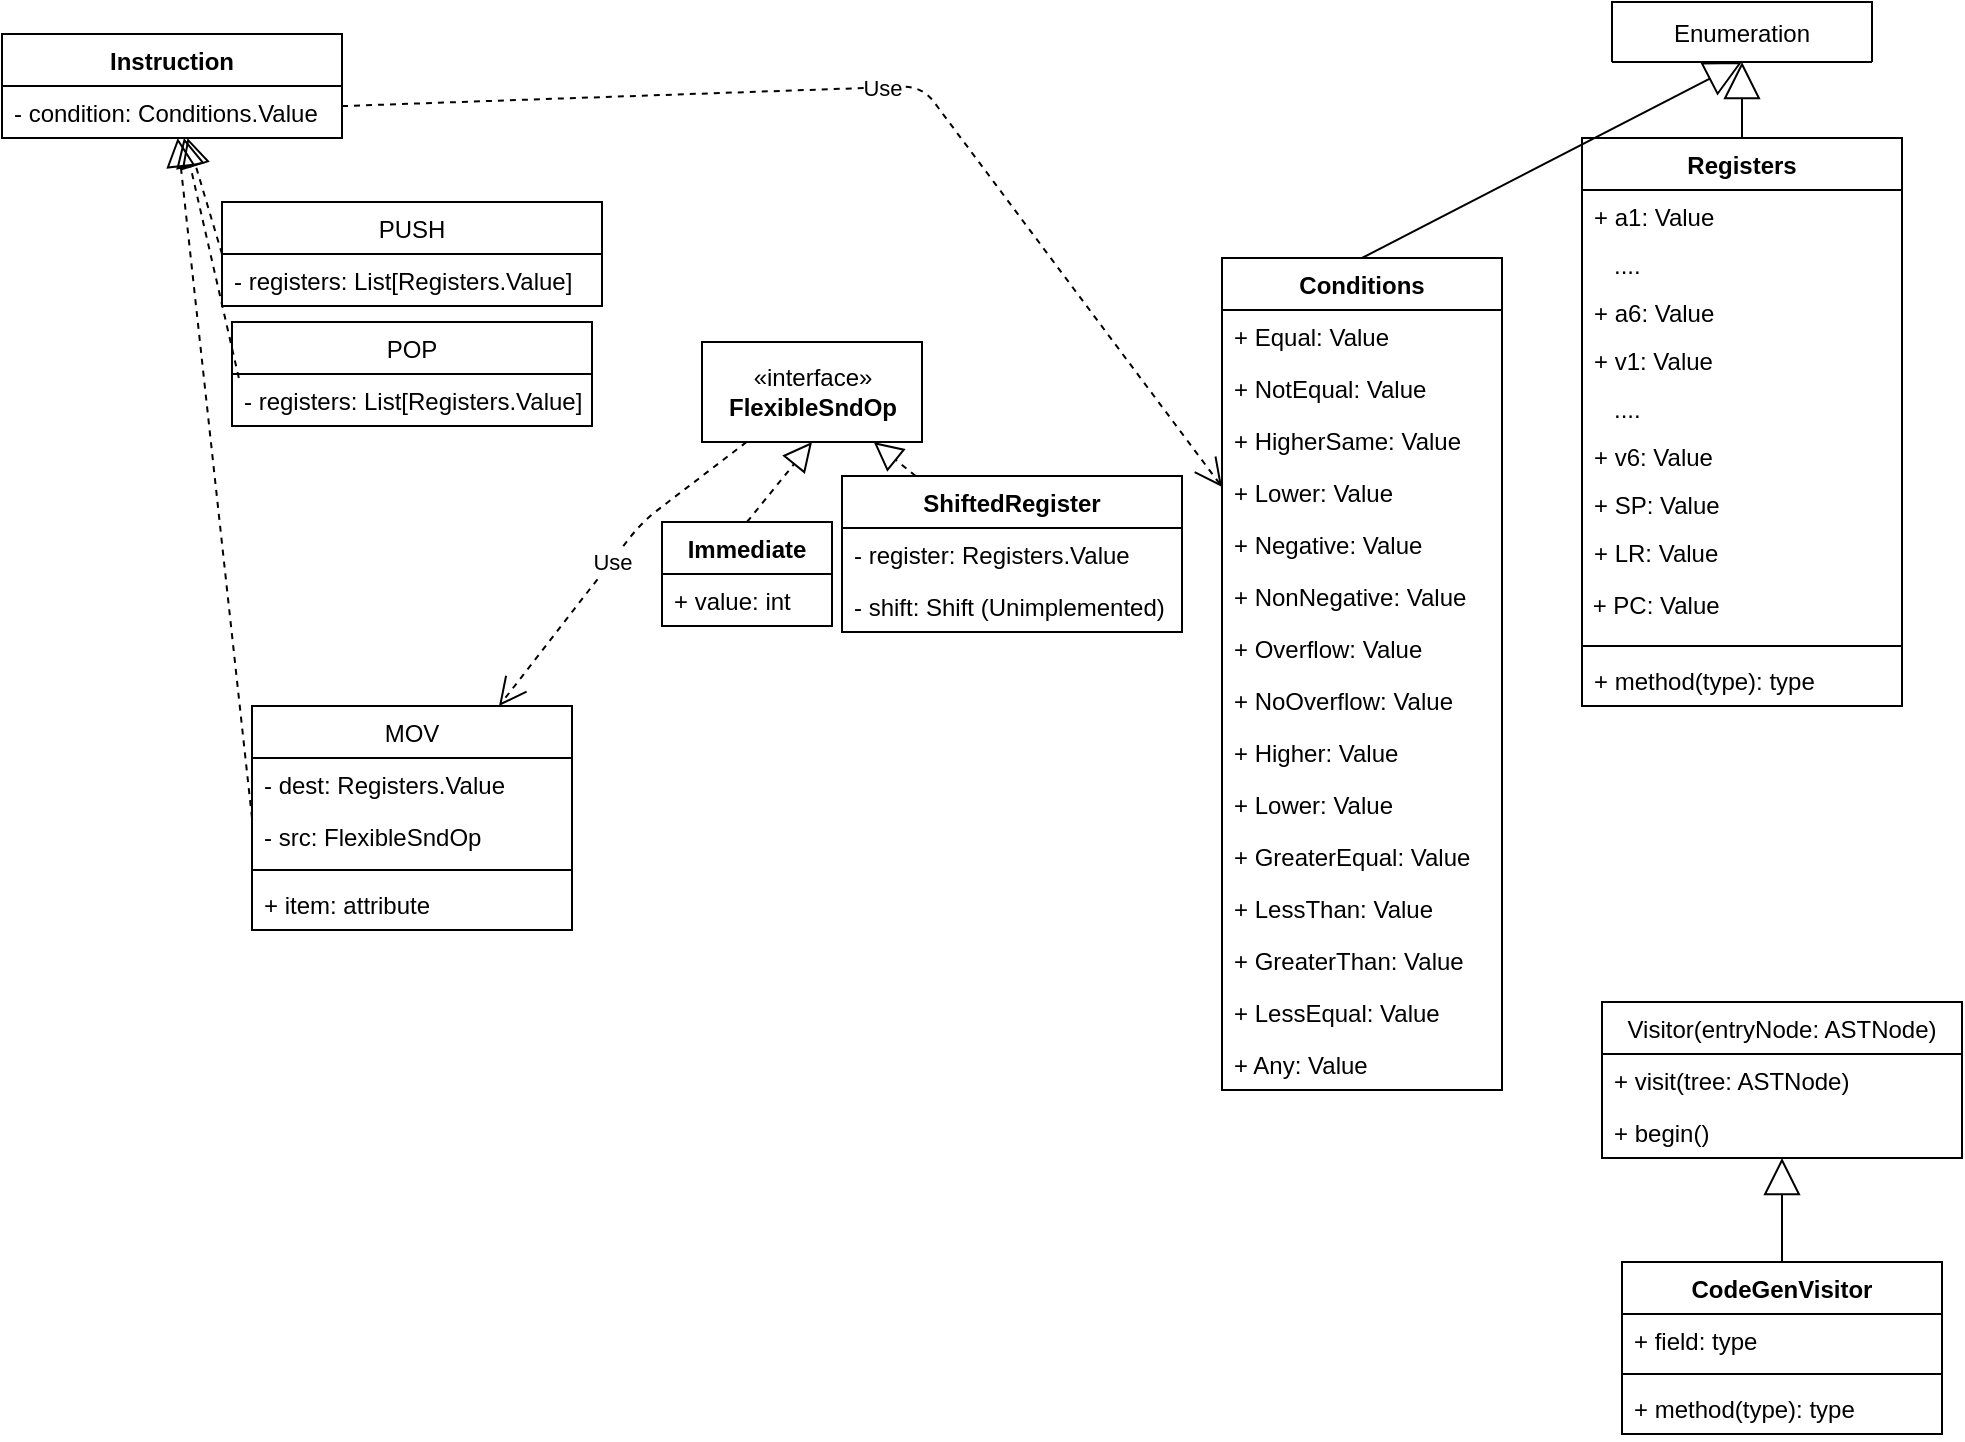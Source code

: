 <mxfile version="12.7.0" type="device"><diagram id="C5RBs43oDa-KdzZeNtuy" name="Page-1"><mxGraphModel dx="1355" dy="725" grid="1" gridSize="10" guides="1" tooltips="1" connect="1" arrows="1" fold="1" page="1" pageScale="1" pageWidth="1654" pageHeight="1169" math="0" shadow="0"><root><mxCell id="WIyWlLk6GJQsqaUBKTNV-0"/><mxCell id="WIyWlLk6GJQsqaUBKTNV-1" parent="WIyWlLk6GJQsqaUBKTNV-0"/><mxCell id="_o6cp8vwqHWBX1UMUUxe-0" value="CodeGenVisitor" style="swimlane;fontStyle=1;align=center;verticalAlign=top;childLayout=stackLayout;horizontal=1;startSize=26;horizontalStack=0;resizeParent=1;resizeParentMax=0;resizeLast=0;collapsible=1;marginBottom=0;" vertex="1" parent="WIyWlLk6GJQsqaUBKTNV-1"><mxGeometry x="810" y="640" width="160" height="86" as="geometry"/></mxCell><mxCell id="_o6cp8vwqHWBX1UMUUxe-1" value="+ field: type" style="text;strokeColor=none;fillColor=none;align=left;verticalAlign=top;spacingLeft=4;spacingRight=4;overflow=hidden;rotatable=0;points=[[0,0.5],[1,0.5]];portConstraint=eastwest;" vertex="1" parent="_o6cp8vwqHWBX1UMUUxe-0"><mxGeometry y="26" width="160" height="26" as="geometry"/></mxCell><mxCell id="_o6cp8vwqHWBX1UMUUxe-2" value="" style="line;strokeWidth=1;fillColor=none;align=left;verticalAlign=middle;spacingTop=-1;spacingLeft=3;spacingRight=3;rotatable=0;labelPosition=right;points=[];portConstraint=eastwest;" vertex="1" parent="_o6cp8vwqHWBX1UMUUxe-0"><mxGeometry y="52" width="160" height="8" as="geometry"/></mxCell><mxCell id="_o6cp8vwqHWBX1UMUUxe-3" value="+ method(type): type" style="text;strokeColor=none;fillColor=none;align=left;verticalAlign=top;spacingLeft=4;spacingRight=4;overflow=hidden;rotatable=0;points=[[0,0.5],[1,0.5]];portConstraint=eastwest;" vertex="1" parent="_o6cp8vwqHWBX1UMUUxe-0"><mxGeometry y="60" width="160" height="26" as="geometry"/></mxCell><mxCell id="_o6cp8vwqHWBX1UMUUxe-4" value="Visitor(entryNode: ASTNode)" style="swimlane;fontStyle=0;childLayout=stackLayout;horizontal=1;startSize=26;fillColor=none;horizontalStack=0;resizeParent=1;resizeParentMax=0;resizeLast=0;collapsible=1;marginBottom=0;" vertex="1" parent="WIyWlLk6GJQsqaUBKTNV-1"><mxGeometry x="800" y="510" width="180" height="78" as="geometry"/></mxCell><mxCell id="_o6cp8vwqHWBX1UMUUxe-5" value="+ visit(tree: ASTNode)" style="text;strokeColor=none;fillColor=none;align=left;verticalAlign=top;spacingLeft=4;spacingRight=4;overflow=hidden;rotatable=0;points=[[0,0.5],[1,0.5]];portConstraint=eastwest;" vertex="1" parent="_o6cp8vwqHWBX1UMUUxe-4"><mxGeometry y="26" width="180" height="26" as="geometry"/></mxCell><mxCell id="_o6cp8vwqHWBX1UMUUxe-6" value="+ begin()" style="text;strokeColor=none;fillColor=none;align=left;verticalAlign=top;spacingLeft=4;spacingRight=4;overflow=hidden;rotatable=0;points=[[0,0.5],[1,0.5]];portConstraint=eastwest;" vertex="1" parent="_o6cp8vwqHWBX1UMUUxe-4"><mxGeometry y="52" width="180" height="26" as="geometry"/></mxCell><mxCell id="_o6cp8vwqHWBX1UMUUxe-9" value="" style="endArrow=block;endSize=16;endFill=0;html=1;exitX=0.5;exitY=0;exitDx=0;exitDy=0;" edge="1" parent="WIyWlLk6GJQsqaUBKTNV-1" source="_o6cp8vwqHWBX1UMUUxe-0" target="_o6cp8vwqHWBX1UMUUxe-6"><mxGeometry width="160" relative="1" as="geometry"><mxPoint x="390" y="270" as="sourcePoint"/><mxPoint x="300" y="430" as="targetPoint"/></mxGeometry></mxCell><mxCell id="_o6cp8vwqHWBX1UMUUxe-14" value="Registers" style="swimlane;fontStyle=1;align=center;verticalAlign=top;childLayout=stackLayout;horizontal=1;startSize=26;horizontalStack=0;resizeParent=1;resizeParentMax=0;resizeLast=0;collapsible=1;marginBottom=0;" vertex="1" parent="WIyWlLk6GJQsqaUBKTNV-1"><mxGeometry x="790" y="78" width="160" height="284" as="geometry"/></mxCell><mxCell id="_o6cp8vwqHWBX1UMUUxe-15" value="+ a1: Value" style="text;strokeColor=none;fillColor=none;align=left;verticalAlign=top;spacingLeft=4;spacingRight=4;overflow=hidden;rotatable=0;points=[[0,0.5],[1,0.5]];portConstraint=eastwest;" vertex="1" parent="_o6cp8vwqHWBX1UMUUxe-14"><mxGeometry y="26" width="160" height="24" as="geometry"/></mxCell><mxCell id="_o6cp8vwqHWBX1UMUUxe-28" value="   ...." style="text;strokeColor=none;fillColor=none;align=left;verticalAlign=top;spacingLeft=4;spacingRight=4;overflow=hidden;rotatable=0;points=[[0,0.5],[1,0.5]];portConstraint=eastwest;" vertex="1" parent="_o6cp8vwqHWBX1UMUUxe-14"><mxGeometry y="50" width="160" height="24" as="geometry"/></mxCell><mxCell id="_o6cp8vwqHWBX1UMUUxe-26" value="+ a6: Value" style="text;strokeColor=none;fillColor=none;align=left;verticalAlign=top;spacingLeft=4;spacingRight=4;overflow=hidden;rotatable=0;points=[[0,0.5],[1,0.5]];portConstraint=eastwest;" vertex="1" parent="_o6cp8vwqHWBX1UMUUxe-14"><mxGeometry y="74" width="160" height="24" as="geometry"/></mxCell><mxCell id="_o6cp8vwqHWBX1UMUUxe-29" value="+ v1: Value" style="text;strokeColor=none;fillColor=none;align=left;verticalAlign=top;spacingLeft=4;spacingRight=4;overflow=hidden;rotatable=0;points=[[0,0.5],[1,0.5]];portConstraint=eastwest;" vertex="1" parent="_o6cp8vwqHWBX1UMUUxe-14"><mxGeometry y="98" width="160" height="24" as="geometry"/></mxCell><mxCell id="_o6cp8vwqHWBX1UMUUxe-25" value="   ...." style="text;strokeColor=none;fillColor=none;align=left;verticalAlign=top;spacingLeft=4;spacingRight=4;overflow=hidden;rotatable=0;points=[[0,0.5],[1,0.5]];portConstraint=eastwest;" vertex="1" parent="_o6cp8vwqHWBX1UMUUxe-14"><mxGeometry y="122" width="160" height="24" as="geometry"/></mxCell><mxCell id="_o6cp8vwqHWBX1UMUUxe-27" value="+ v6: Value" style="text;strokeColor=none;fillColor=none;align=left;verticalAlign=top;spacingLeft=4;spacingRight=4;overflow=hidden;rotatable=0;points=[[0,0.5],[1,0.5]];portConstraint=eastwest;" vertex="1" parent="_o6cp8vwqHWBX1UMUUxe-14"><mxGeometry y="146" width="160" height="24" as="geometry"/></mxCell><mxCell id="_o6cp8vwqHWBX1UMUUxe-30" value="+ SP: Value" style="text;strokeColor=none;fillColor=none;align=left;verticalAlign=top;spacingLeft=4;spacingRight=4;overflow=hidden;rotatable=0;points=[[0,0.5],[1,0.5]];portConstraint=eastwest;" vertex="1" parent="_o6cp8vwqHWBX1UMUUxe-14"><mxGeometry y="170" width="160" height="24" as="geometry"/></mxCell><mxCell id="_o6cp8vwqHWBX1UMUUxe-36" value="+ LR: Value" style="text;strokeColor=none;fillColor=none;align=left;verticalAlign=top;spacingLeft=4;spacingRight=4;overflow=hidden;rotatable=0;points=[[0,0.5],[1,0.5]];portConstraint=eastwest;" vertex="1" parent="_o6cp8vwqHWBX1UMUUxe-14"><mxGeometry y="194" width="160" height="26" as="geometry"/></mxCell><mxCell id="_o6cp8vwqHWBX1UMUUxe-37" value="&amp;nbsp;+ PC: Value" style="text;html=1;" vertex="1" parent="_o6cp8vwqHWBX1UMUUxe-14"><mxGeometry y="220" width="160" height="30" as="geometry"/></mxCell><mxCell id="_o6cp8vwqHWBX1UMUUxe-16" value="" style="line;strokeWidth=1;fillColor=none;align=left;verticalAlign=middle;spacingTop=-1;spacingLeft=3;spacingRight=3;rotatable=0;labelPosition=right;points=[];portConstraint=eastwest;" vertex="1" parent="_o6cp8vwqHWBX1UMUUxe-14"><mxGeometry y="250" width="160" height="8" as="geometry"/></mxCell><mxCell id="_o6cp8vwqHWBX1UMUUxe-17" value="+ method(type): type" style="text;strokeColor=none;fillColor=none;align=left;verticalAlign=top;spacingLeft=4;spacingRight=4;overflow=hidden;rotatable=0;points=[[0,0.5],[1,0.5]];portConstraint=eastwest;" vertex="1" parent="_o6cp8vwqHWBX1UMUUxe-14"><mxGeometry y="258" width="160" height="26" as="geometry"/></mxCell><mxCell id="_o6cp8vwqHWBX1UMUUxe-18" value="Enumeration" style="swimlane;fontStyle=0;childLayout=stackLayout;horizontal=1;startSize=52;fillColor=none;horizontalStack=0;resizeParent=1;resizeParentMax=0;resizeLast=0;collapsible=1;marginBottom=0;" vertex="1" parent="WIyWlLk6GJQsqaUBKTNV-1"><mxGeometry x="805" y="10" width="130" height="30" as="geometry"><mxRectangle x="585" y="124" width="100" height="52" as="alternateBounds"/></mxGeometry></mxCell><mxCell id="_o6cp8vwqHWBX1UMUUxe-22" value="" style="endArrow=block;endSize=16;endFill=0;html=1;" edge="1" parent="WIyWlLk6GJQsqaUBKTNV-1" source="_o6cp8vwqHWBX1UMUUxe-14" target="_o6cp8vwqHWBX1UMUUxe-18"><mxGeometry width="160" relative="1" as="geometry"><mxPoint x="669.5" y="221" as="sourcePoint"/><mxPoint x="720" y="190" as="targetPoint"/></mxGeometry></mxCell><mxCell id="_o6cp8vwqHWBX1UMUUxe-32" value="PUSH" style="swimlane;fontStyle=0;childLayout=stackLayout;horizontal=1;startSize=26;fillColor=none;horizontalStack=0;resizeParent=1;resizeParentMax=0;resizeLast=0;collapsible=1;marginBottom=0;" vertex="1" parent="WIyWlLk6GJQsqaUBKTNV-1"><mxGeometry x="110" y="110" width="190" height="52" as="geometry"/></mxCell><mxCell id="_o6cp8vwqHWBX1UMUUxe-33" value="- registers: List[Registers.Value]" style="text;strokeColor=none;fillColor=none;align=left;verticalAlign=top;spacingLeft=4;spacingRight=4;overflow=hidden;rotatable=0;points=[[0,0.5],[1,0.5]];portConstraint=eastwest;" vertex="1" parent="_o6cp8vwqHWBX1UMUUxe-32"><mxGeometry y="26" width="190" height="26" as="geometry"/></mxCell><mxCell id="_o6cp8vwqHWBX1UMUUxe-47" value="" style="endArrow=block;dashed=1;endFill=0;endSize=12;html=1;exitX=0;exitY=0.5;exitDx=0;exitDy=0;" edge="1" parent="WIyWlLk6GJQsqaUBKTNV-1" source="_o6cp8vwqHWBX1UMUUxe-32" target="_o6cp8vwqHWBX1UMUUxe-86"><mxGeometry width="160" relative="1" as="geometry"><mxPoint x="100" y="255" as="sourcePoint"/><mxPoint x="71.96" y="103.012" as="targetPoint"/><Array as="points"/></mxGeometry></mxCell><mxCell id="_o6cp8vwqHWBX1UMUUxe-55" value="" style="endArrow=block;dashed=1;endFill=0;endSize=12;html=1;exitX=0.019;exitY=0.077;exitDx=0;exitDy=0;exitPerimeter=0;" edge="1" parent="WIyWlLk6GJQsqaUBKTNV-1" source="_o6cp8vwqHWBX1UMUUxe-58" target="_o6cp8vwqHWBX1UMUUxe-86"><mxGeometry width="160" relative="1" as="geometry"><mxPoint x="65" y="380" as="sourcePoint"/><mxPoint x="70" y="104" as="targetPoint"/><Array as="points"/></mxGeometry></mxCell><mxCell id="_o6cp8vwqHWBX1UMUUxe-57" value="POP" style="swimlane;fontStyle=0;childLayout=stackLayout;horizontal=1;startSize=26;fillColor=none;horizontalStack=0;resizeParent=1;resizeParentMax=0;resizeLast=0;collapsible=1;marginBottom=0;" vertex="1" parent="WIyWlLk6GJQsqaUBKTNV-1"><mxGeometry x="115" y="170" width="180" height="52" as="geometry"/></mxCell><mxCell id="_o6cp8vwqHWBX1UMUUxe-58" value="- registers: List[Registers.Value]" style="text;strokeColor=none;fillColor=none;align=left;verticalAlign=top;spacingLeft=4;spacingRight=4;overflow=hidden;rotatable=0;points=[[0,0.5],[1,0.5]];portConstraint=eastwest;" vertex="1" parent="_o6cp8vwqHWBX1UMUUxe-57"><mxGeometry y="26" width="180" height="26" as="geometry"/></mxCell><mxCell id="_o6cp8vwqHWBX1UMUUxe-59" value="MOV" style="swimlane;fontStyle=0;childLayout=stackLayout;horizontal=1;startSize=26;fillColor=none;horizontalStack=0;resizeParent=1;resizeParentMax=0;resizeLast=0;collapsible=1;marginBottom=0;" vertex="1" parent="WIyWlLk6GJQsqaUBKTNV-1"><mxGeometry x="125" y="362" width="160" height="112" as="geometry"/></mxCell><mxCell id="_o6cp8vwqHWBX1UMUUxe-62" value="- dest: Registers.Value" style="text;strokeColor=none;fillColor=none;align=left;verticalAlign=top;spacingLeft=4;spacingRight=4;overflow=hidden;rotatable=0;points=[[0,0.5],[1,0.5]];portConstraint=eastwest;" vertex="1" parent="_o6cp8vwqHWBX1UMUUxe-59"><mxGeometry y="26" width="160" height="26" as="geometry"/></mxCell><mxCell id="_o6cp8vwqHWBX1UMUUxe-60" value="- src: FlexibleSndOp" style="text;strokeColor=none;fillColor=none;align=left;verticalAlign=top;spacingLeft=4;spacingRight=4;overflow=hidden;rotatable=0;points=[[0,0.5],[1,0.5]];portConstraint=eastwest;" vertex="1" parent="_o6cp8vwqHWBX1UMUUxe-59"><mxGeometry y="52" width="160" height="26" as="geometry"/></mxCell><mxCell id="_o6cp8vwqHWBX1UMUUxe-66" value="" style="line;strokeWidth=1;fillColor=none;align=left;verticalAlign=middle;spacingTop=-1;spacingLeft=3;spacingRight=3;rotatable=0;labelPosition=right;points=[];portConstraint=eastwest;" vertex="1" parent="_o6cp8vwqHWBX1UMUUxe-59"><mxGeometry y="78" width="160" height="8" as="geometry"/></mxCell><mxCell id="_o6cp8vwqHWBX1UMUUxe-67" value="+ item: attribute" style="text;strokeColor=none;fillColor=none;align=left;verticalAlign=top;spacingLeft=4;spacingRight=4;overflow=hidden;rotatable=0;points=[[0,0.5],[1,0.5]];portConstraint=eastwest;" vertex="1" parent="_o6cp8vwqHWBX1UMUUxe-59"><mxGeometry y="86" width="160" height="26" as="geometry"/></mxCell><mxCell id="_o6cp8vwqHWBX1UMUUxe-61" value="" style="endArrow=block;dashed=1;endFill=0;endSize=12;html=1;exitX=0;exitY=0.5;exitDx=0;exitDy=0;" edge="1" parent="WIyWlLk6GJQsqaUBKTNV-1" source="_o6cp8vwqHWBX1UMUUxe-59" target="_o6cp8vwqHWBX1UMUUxe-86"><mxGeometry width="160" relative="1" as="geometry"><mxPoint x="10" y="440" as="sourcePoint"/><mxPoint x="69.02" y="110.006" as="targetPoint"/></mxGeometry></mxCell><mxCell id="_o6cp8vwqHWBX1UMUUxe-64" value="«interface»&lt;br&gt;&lt;b&gt;FlexibleSndOp&lt;/b&gt;" style="html=1;" vertex="1" parent="WIyWlLk6GJQsqaUBKTNV-1"><mxGeometry x="350" y="180" width="110" height="50" as="geometry"/></mxCell><mxCell id="_o6cp8vwqHWBX1UMUUxe-68" value="Conditions" style="swimlane;fontStyle=1;childLayout=stackLayout;horizontal=1;startSize=26;fillColor=none;horizontalStack=0;resizeParent=1;resizeParentMax=0;resizeLast=0;collapsible=1;marginBottom=0;" vertex="1" parent="WIyWlLk6GJQsqaUBKTNV-1"><mxGeometry x="610" y="138" width="140" height="416" as="geometry"/></mxCell><mxCell id="_o6cp8vwqHWBX1UMUUxe-69" value="+ Equal: Value" style="text;strokeColor=none;fillColor=none;align=left;verticalAlign=top;spacingLeft=4;spacingRight=4;overflow=hidden;rotatable=0;points=[[0,0.5],[1,0.5]];portConstraint=eastwest;" vertex="1" parent="_o6cp8vwqHWBX1UMUUxe-68"><mxGeometry y="26" width="140" height="26" as="geometry"/></mxCell><mxCell id="_o6cp8vwqHWBX1UMUUxe-70" value="+ NotEqual: Value" style="text;strokeColor=none;fillColor=none;align=left;verticalAlign=top;spacingLeft=4;spacingRight=4;overflow=hidden;rotatable=0;points=[[0,0.5],[1,0.5]];portConstraint=eastwest;" vertex="1" parent="_o6cp8vwqHWBX1UMUUxe-68"><mxGeometry y="52" width="140" height="26" as="geometry"/></mxCell><mxCell id="_o6cp8vwqHWBX1UMUUxe-71" value="+ HigherSame: Value" style="text;strokeColor=none;fillColor=none;align=left;verticalAlign=top;spacingLeft=4;spacingRight=4;overflow=hidden;rotatable=0;points=[[0,0.5],[1,0.5]];portConstraint=eastwest;" vertex="1" parent="_o6cp8vwqHWBX1UMUUxe-68"><mxGeometry y="78" width="140" height="26" as="geometry"/></mxCell><mxCell id="_o6cp8vwqHWBX1UMUUxe-74" value="+ Lower: Value" style="text;strokeColor=none;fillColor=none;align=left;verticalAlign=top;spacingLeft=4;spacingRight=4;overflow=hidden;rotatable=0;points=[[0,0.5],[1,0.5]];portConstraint=eastwest;" vertex="1" parent="_o6cp8vwqHWBX1UMUUxe-68"><mxGeometry y="104" width="140" height="26" as="geometry"/></mxCell><mxCell id="_o6cp8vwqHWBX1UMUUxe-75" value="+ Negative: Value" style="text;strokeColor=none;fillColor=none;align=left;verticalAlign=top;spacingLeft=4;spacingRight=4;overflow=hidden;rotatable=0;points=[[0,0.5],[1,0.5]];portConstraint=eastwest;" vertex="1" parent="_o6cp8vwqHWBX1UMUUxe-68"><mxGeometry y="130" width="140" height="26" as="geometry"/></mxCell><mxCell id="_o6cp8vwqHWBX1UMUUxe-76" value="+ NonNegative: Value" style="text;strokeColor=none;fillColor=none;align=left;verticalAlign=top;spacingLeft=4;spacingRight=4;overflow=hidden;rotatable=0;points=[[0,0.5],[1,0.5]];portConstraint=eastwest;" vertex="1" parent="_o6cp8vwqHWBX1UMUUxe-68"><mxGeometry y="156" width="140" height="26" as="geometry"/></mxCell><mxCell id="_o6cp8vwqHWBX1UMUUxe-77" value="+ Overflow: Value" style="text;strokeColor=none;fillColor=none;align=left;verticalAlign=top;spacingLeft=4;spacingRight=4;overflow=hidden;rotatable=0;points=[[0,0.5],[1,0.5]];portConstraint=eastwest;" vertex="1" parent="_o6cp8vwqHWBX1UMUUxe-68"><mxGeometry y="182" width="140" height="26" as="geometry"/></mxCell><mxCell id="_o6cp8vwqHWBX1UMUUxe-78" value="+ NoOverflow: Value" style="text;strokeColor=none;fillColor=none;align=left;verticalAlign=top;spacingLeft=4;spacingRight=4;overflow=hidden;rotatable=0;points=[[0,0.5],[1,0.5]];portConstraint=eastwest;" vertex="1" parent="_o6cp8vwqHWBX1UMUUxe-68"><mxGeometry y="208" width="140" height="26" as="geometry"/></mxCell><mxCell id="_o6cp8vwqHWBX1UMUUxe-79" value="+ Higher: Value" style="text;strokeColor=none;fillColor=none;align=left;verticalAlign=top;spacingLeft=4;spacingRight=4;overflow=hidden;rotatable=0;points=[[0,0.5],[1,0.5]];portConstraint=eastwest;" vertex="1" parent="_o6cp8vwqHWBX1UMUUxe-68"><mxGeometry y="234" width="140" height="26" as="geometry"/></mxCell><mxCell id="_o6cp8vwqHWBX1UMUUxe-80" value="+ Lower: Value" style="text;strokeColor=none;fillColor=none;align=left;verticalAlign=top;spacingLeft=4;spacingRight=4;overflow=hidden;rotatable=0;points=[[0,0.5],[1,0.5]];portConstraint=eastwest;" vertex="1" parent="_o6cp8vwqHWBX1UMUUxe-68"><mxGeometry y="260" width="140" height="26" as="geometry"/></mxCell><mxCell id="_o6cp8vwqHWBX1UMUUxe-81" value="+ GreaterEqual: Value" style="text;strokeColor=none;fillColor=none;align=left;verticalAlign=top;spacingLeft=4;spacingRight=4;overflow=hidden;rotatable=0;points=[[0,0.5],[1,0.5]];portConstraint=eastwest;" vertex="1" parent="_o6cp8vwqHWBX1UMUUxe-68"><mxGeometry y="286" width="140" height="26" as="geometry"/></mxCell><mxCell id="_o6cp8vwqHWBX1UMUUxe-82" value="+ LessThan: Value" style="text;strokeColor=none;fillColor=none;align=left;verticalAlign=top;spacingLeft=4;spacingRight=4;overflow=hidden;rotatable=0;points=[[0,0.5],[1,0.5]];portConstraint=eastwest;" vertex="1" parent="_o6cp8vwqHWBX1UMUUxe-68"><mxGeometry y="312" width="140" height="26" as="geometry"/></mxCell><mxCell id="_o6cp8vwqHWBX1UMUUxe-83" value="+ GreaterThan: Value" style="text;strokeColor=none;fillColor=none;align=left;verticalAlign=top;spacingLeft=4;spacingRight=4;overflow=hidden;rotatable=0;points=[[0,0.5],[1,0.5]];portConstraint=eastwest;" vertex="1" parent="_o6cp8vwqHWBX1UMUUxe-68"><mxGeometry y="338" width="140" height="26" as="geometry"/></mxCell><mxCell id="_o6cp8vwqHWBX1UMUUxe-84" value="+ LessEqual: Value" style="text;strokeColor=none;fillColor=none;align=left;verticalAlign=top;spacingLeft=4;spacingRight=4;overflow=hidden;rotatable=0;points=[[0,0.5],[1,0.5]];portConstraint=eastwest;" vertex="1" parent="_o6cp8vwqHWBX1UMUUxe-68"><mxGeometry y="364" width="140" height="26" as="geometry"/></mxCell><mxCell id="_o6cp8vwqHWBX1UMUUxe-85" value="+ Any: Value" style="text;strokeColor=none;fillColor=none;align=left;verticalAlign=top;spacingLeft=4;spacingRight=4;overflow=hidden;rotatable=0;points=[[0,0.5],[1,0.5]];portConstraint=eastwest;" vertex="1" parent="_o6cp8vwqHWBX1UMUUxe-68"><mxGeometry y="390" width="140" height="26" as="geometry"/></mxCell><mxCell id="_o6cp8vwqHWBX1UMUUxe-73" value="" style="endArrow=block;endSize=16;endFill=0;html=1;entryX=0.5;entryY=1;entryDx=0;entryDy=0;exitX=0.5;exitY=0;exitDx=0;exitDy=0;" edge="1" parent="WIyWlLk6GJQsqaUBKTNV-1" source="_o6cp8vwqHWBX1UMUUxe-68" target="_o6cp8vwqHWBX1UMUUxe-18"><mxGeometry width="160" relative="1" as="geometry"><mxPoint x="730" y="120" as="sourcePoint"/><mxPoint x="730" y="70" as="targetPoint"/></mxGeometry></mxCell><mxCell id="_o6cp8vwqHWBX1UMUUxe-86" value="Instruction" style="swimlane;fontStyle=1;childLayout=stackLayout;horizontal=1;startSize=26;fillColor=none;horizontalStack=0;resizeParent=1;resizeParentMax=0;resizeLast=0;collapsible=1;marginBottom=0;" vertex="1" parent="WIyWlLk6GJQsqaUBKTNV-1"><mxGeometry y="26" width="170" height="52" as="geometry"/></mxCell><mxCell id="_o6cp8vwqHWBX1UMUUxe-87" value="- condition: Conditions.Value" style="text;strokeColor=none;fillColor=none;align=left;verticalAlign=top;spacingLeft=4;spacingRight=4;overflow=hidden;rotatable=0;points=[[0,0.5],[1,0.5]];portConstraint=eastwest;" vertex="1" parent="_o6cp8vwqHWBX1UMUUxe-86"><mxGeometry y="26" width="170" height="26" as="geometry"/></mxCell><mxCell id="_o6cp8vwqHWBX1UMUUxe-90" value="Use" style="endArrow=open;endSize=12;dashed=1;html=1;" edge="1" parent="WIyWlLk6GJQsqaUBKTNV-1" source="_o6cp8vwqHWBX1UMUUxe-87" target="_o6cp8vwqHWBX1UMUUxe-68"><mxGeometry width="160" relative="1" as="geometry"><mxPoint x="240" y="60" as="sourcePoint"/><mxPoint x="400" y="60" as="targetPoint"/><Array as="points"><mxPoint x="460" y="52"/></Array></mxGeometry></mxCell><mxCell id="_o6cp8vwqHWBX1UMUUxe-91" value="Immediate" style="swimlane;fontStyle=1;align=center;verticalAlign=top;childLayout=stackLayout;horizontal=1;startSize=26;horizontalStack=0;resizeParent=1;resizeParentMax=0;resizeLast=0;collapsible=1;marginBottom=0;" vertex="1" parent="WIyWlLk6GJQsqaUBKTNV-1"><mxGeometry x="330" y="270" width="85" height="52" as="geometry"/></mxCell><mxCell id="_o6cp8vwqHWBX1UMUUxe-92" value="+ value: int" style="text;strokeColor=none;fillColor=none;align=left;verticalAlign=top;spacingLeft=4;spacingRight=4;overflow=hidden;rotatable=0;points=[[0,0.5],[1,0.5]];portConstraint=eastwest;" vertex="1" parent="_o6cp8vwqHWBX1UMUUxe-91"><mxGeometry y="26" width="85" height="26" as="geometry"/></mxCell><mxCell id="_o6cp8vwqHWBX1UMUUxe-95" value="" style="endArrow=block;dashed=1;endFill=0;endSize=12;html=1;entryX=0.5;entryY=1;entryDx=0;entryDy=0;exitX=0.5;exitY=0;exitDx=0;exitDy=0;" edge="1" parent="WIyWlLk6GJQsqaUBKTNV-1" source="_o6cp8vwqHWBX1UMUUxe-91" target="_o6cp8vwqHWBX1UMUUxe-64"><mxGeometry width="160" relative="1" as="geometry"><mxPoint x="315" y="257.5" as="sourcePoint"/><mxPoint x="475" y="257.5" as="targetPoint"/></mxGeometry></mxCell><mxCell id="_o6cp8vwqHWBX1UMUUxe-97" value="Use" style="endArrow=open;endSize=12;dashed=1;html=1;" edge="1" parent="WIyWlLk6GJQsqaUBKTNV-1" source="_o6cp8vwqHWBX1UMUUxe-64" target="_o6cp8vwqHWBX1UMUUxe-59"><mxGeometry width="160" relative="1" as="geometry"><mxPoint x="210" y="420" as="sourcePoint"/><mxPoint x="370" y="420" as="targetPoint"/><Array as="points"><mxPoint x="320" y="270"/></Array></mxGeometry></mxCell><mxCell id="_o6cp8vwqHWBX1UMUUxe-99" value="ShiftedRegister" style="swimlane;fontStyle=1;childLayout=stackLayout;horizontal=1;startSize=26;fillColor=none;horizontalStack=0;resizeParent=1;resizeParentMax=0;resizeLast=0;collapsible=1;marginBottom=0;" vertex="1" parent="WIyWlLk6GJQsqaUBKTNV-1"><mxGeometry x="420" y="247" width="170" height="78" as="geometry"/></mxCell><mxCell id="_o6cp8vwqHWBX1UMUUxe-100" value="- register: Registers.Value" style="text;strokeColor=none;fillColor=none;align=left;verticalAlign=top;spacingLeft=4;spacingRight=4;overflow=hidden;rotatable=0;points=[[0,0.5],[1,0.5]];portConstraint=eastwest;" vertex="1" parent="_o6cp8vwqHWBX1UMUUxe-99"><mxGeometry y="26" width="170" height="26" as="geometry"/></mxCell><mxCell id="_o6cp8vwqHWBX1UMUUxe-101" value="- shift: Shift (Unimplemented)" style="text;strokeColor=none;fillColor=none;align=left;verticalAlign=top;spacingLeft=4;spacingRight=4;overflow=hidden;rotatable=0;points=[[0,0.5],[1,0.5]];portConstraint=eastwest;" vertex="1" parent="_o6cp8vwqHWBX1UMUUxe-99"><mxGeometry y="52" width="170" height="26" as="geometry"/></mxCell><mxCell id="_o6cp8vwqHWBX1UMUUxe-103" value="" style="endArrow=block;dashed=1;endFill=0;endSize=12;html=1;" edge="1" parent="WIyWlLk6GJQsqaUBKTNV-1" source="_o6cp8vwqHWBX1UMUUxe-99" target="_o6cp8vwqHWBX1UMUUxe-64"><mxGeometry width="160" relative="1" as="geometry"><mxPoint x="415" y="410" as="sourcePoint"/><mxPoint x="415" y="148" as="targetPoint"/></mxGeometry></mxCell></root></mxGraphModel></diagram></mxfile>